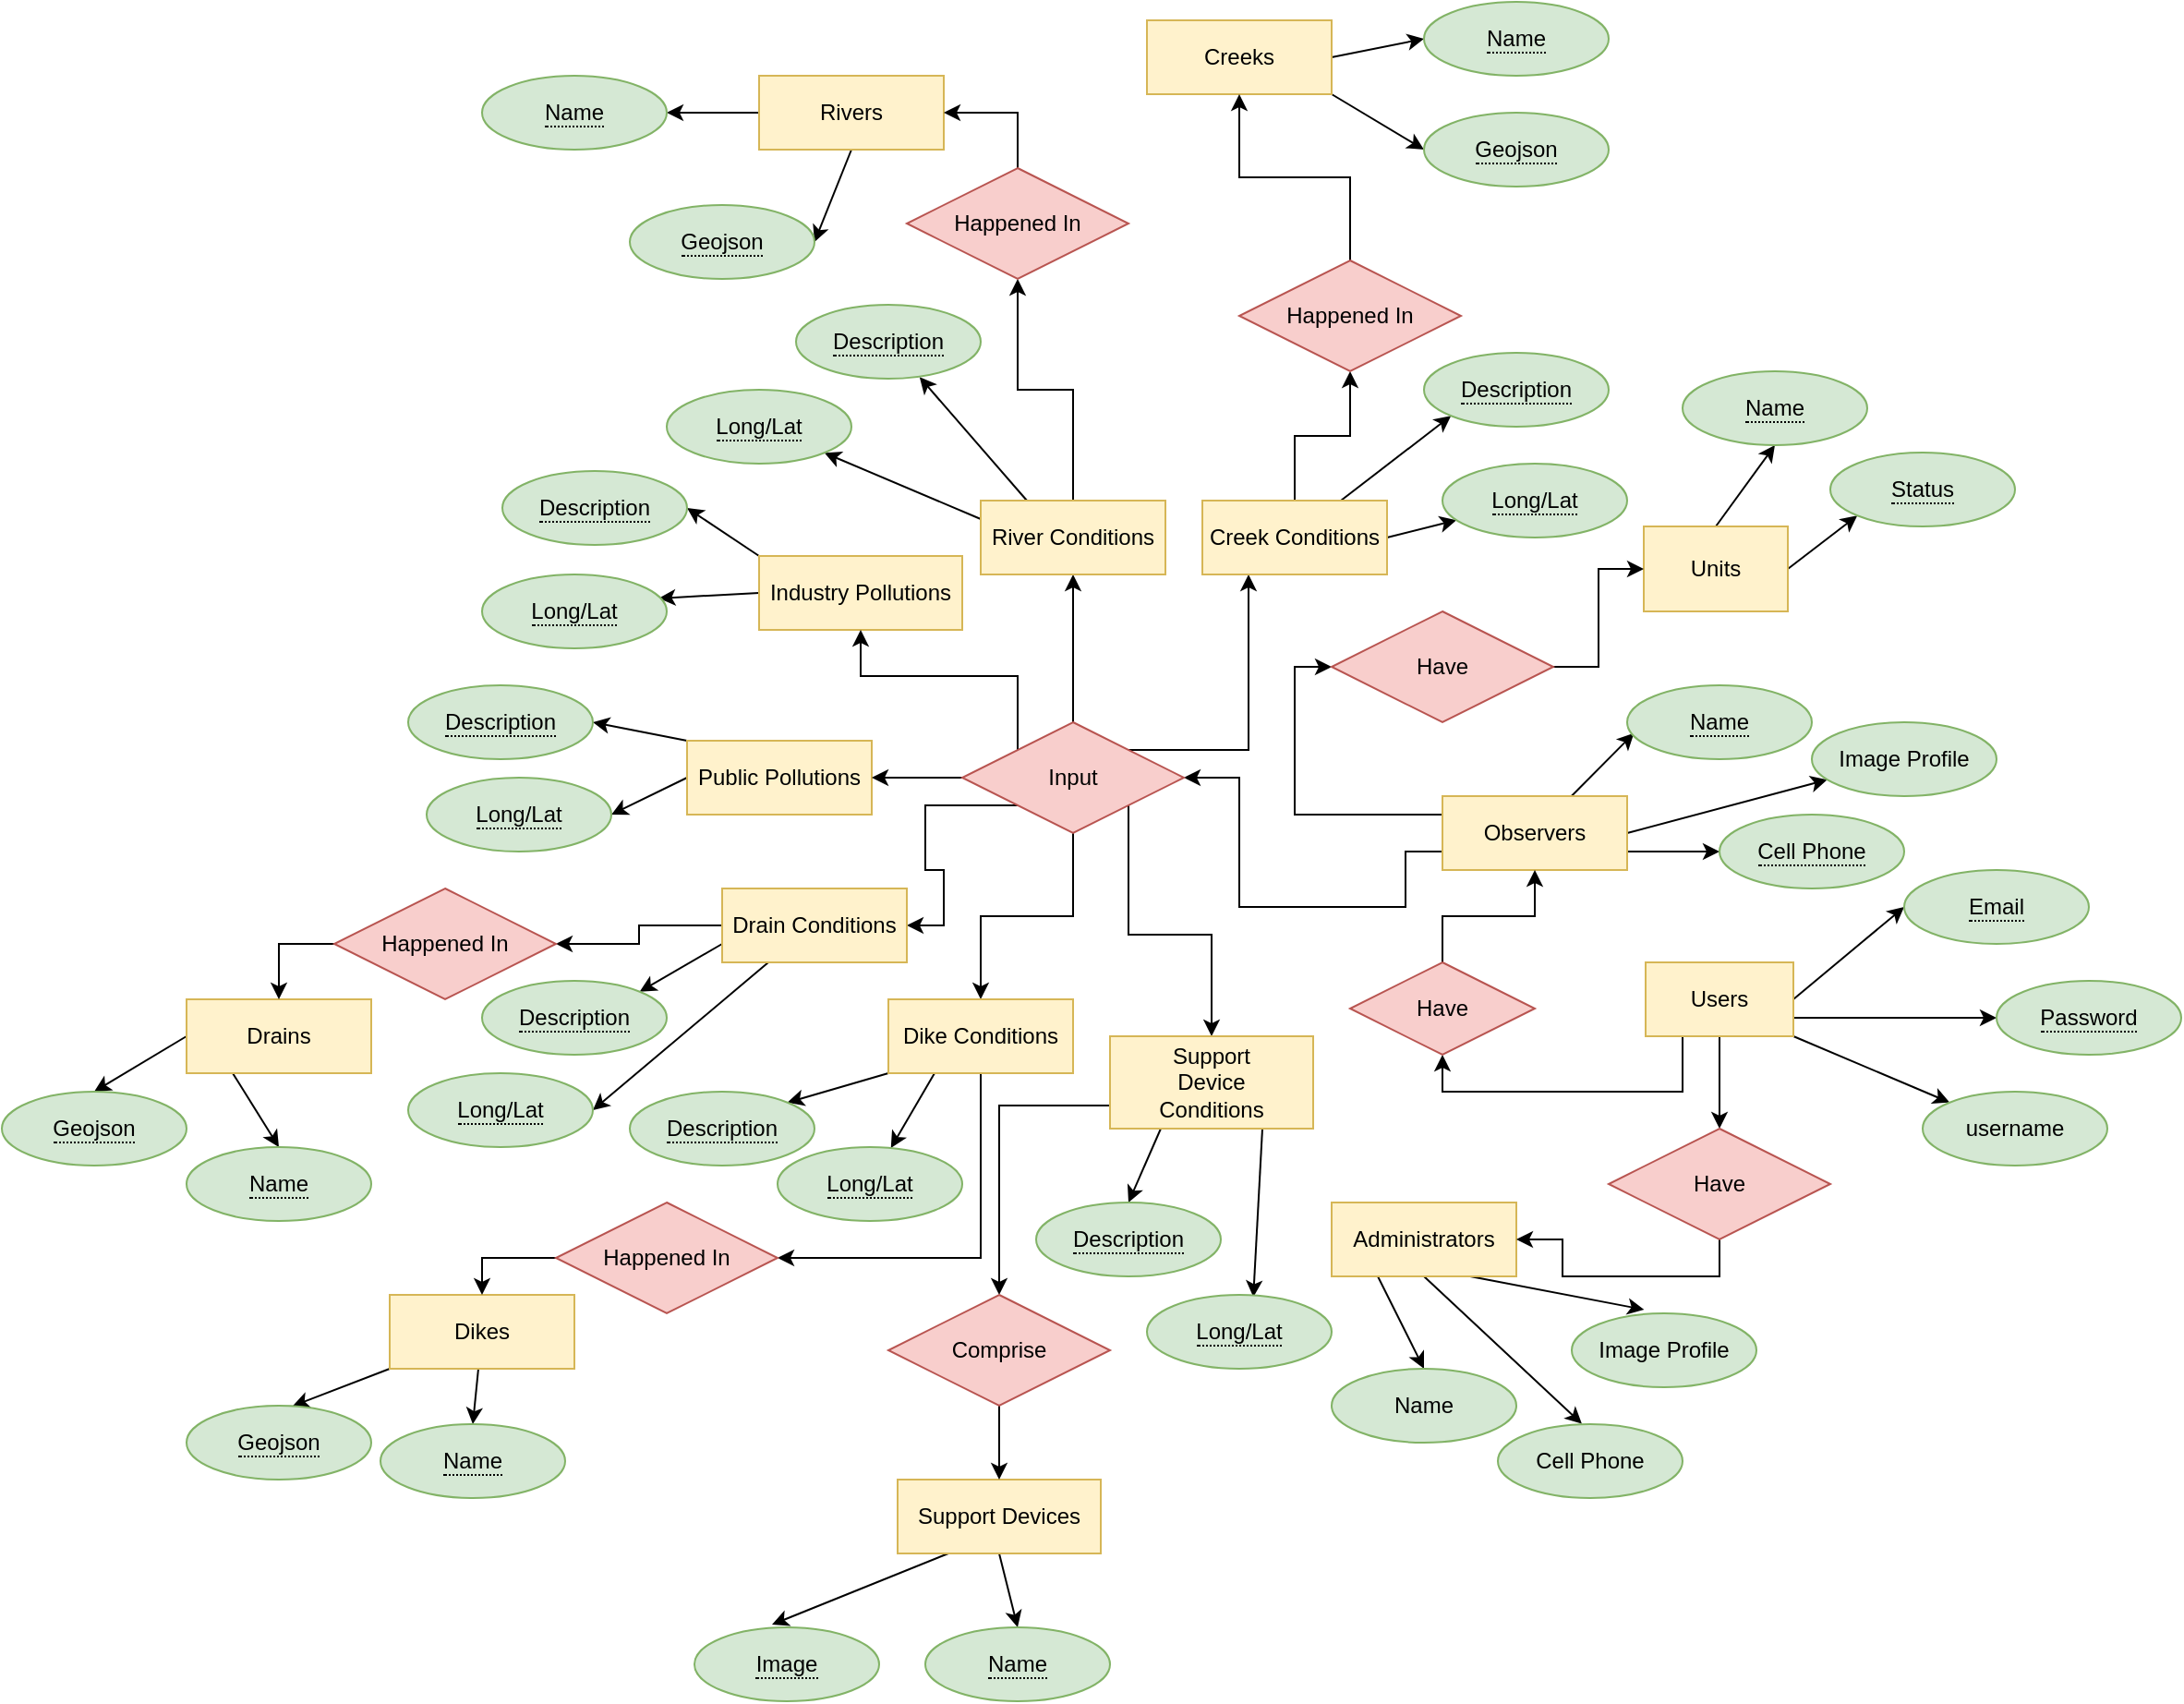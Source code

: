 <mxfile version="16.6.5" type="github">
  <diagram id="R2lEEEUBdFMjLlhIrx00" name="Page-1">
    <mxGraphModel dx="2506" dy="2118" grid="1" gridSize="10" guides="1" tooltips="1" connect="1" arrows="1" fold="1" page="1" pageScale="1" pageWidth="850" pageHeight="1100" math="0" shadow="0" extFonts="Permanent Marker^https://fonts.googleapis.com/css?family=Permanent+Marker">
      <root>
        <mxCell id="0" />
        <mxCell id="1" parent="0" />
        <mxCell id="l1CA4P1b8geDP2vsZstU-13" style="edgeStyle=orthogonalEdgeStyle;rounded=0;orthogonalLoop=1;jettySize=auto;html=1;exitX=0.5;exitY=1;exitDx=0;exitDy=0;entryX=0.5;entryY=0;entryDx=0;entryDy=0;" edge="1" parent="1" source="l1CA4P1b8geDP2vsZstU-1" target="l1CA4P1b8geDP2vsZstU-9">
          <mxGeometry relative="1" as="geometry" />
        </mxCell>
        <mxCell id="l1CA4P1b8geDP2vsZstU-74" style="edgeStyle=none;rounded=0;orthogonalLoop=1;jettySize=auto;html=1;exitX=1;exitY=0.5;exitDx=0;exitDy=0;entryX=0;entryY=0.5;entryDx=0;entryDy=0;" edge="1" parent="1" source="l1CA4P1b8geDP2vsZstU-1" target="l1CA4P1b8geDP2vsZstU-70">
          <mxGeometry relative="1" as="geometry" />
        </mxCell>
        <mxCell id="l1CA4P1b8geDP2vsZstU-75" style="edgeStyle=none;rounded=0;orthogonalLoop=1;jettySize=auto;html=1;exitX=1;exitY=0.75;exitDx=0;exitDy=0;" edge="1" parent="1" source="l1CA4P1b8geDP2vsZstU-1" target="l1CA4P1b8geDP2vsZstU-71">
          <mxGeometry relative="1" as="geometry" />
        </mxCell>
        <mxCell id="l1CA4P1b8geDP2vsZstU-77" style="edgeStyle=none;rounded=0;orthogonalLoop=1;jettySize=auto;html=1;exitX=1;exitY=1;exitDx=0;exitDy=0;entryX=0;entryY=0;entryDx=0;entryDy=0;" edge="1" parent="1" source="l1CA4P1b8geDP2vsZstU-1" target="l1CA4P1b8geDP2vsZstU-76">
          <mxGeometry relative="1" as="geometry" />
        </mxCell>
        <mxCell id="l1CA4P1b8geDP2vsZstU-90" style="edgeStyle=orthogonalEdgeStyle;rounded=0;orthogonalLoop=1;jettySize=auto;html=1;exitX=0.25;exitY=1;exitDx=0;exitDy=0;entryX=0.5;entryY=1;entryDx=0;entryDy=0;" edge="1" parent="1" source="l1CA4P1b8geDP2vsZstU-1" target="l1CA4P1b8geDP2vsZstU-10">
          <mxGeometry relative="1" as="geometry" />
        </mxCell>
        <mxCell id="l1CA4P1b8geDP2vsZstU-1" value="Users" style="whiteSpace=wrap;html=1;align=center;fillColor=#fff2cc;strokeColor=#d6b656;" vertex="1" parent="1">
          <mxGeometry x="210" y="280" width="80" height="40" as="geometry" />
        </mxCell>
        <mxCell id="l1CA4P1b8geDP2vsZstU-82" style="edgeStyle=none;rounded=0;orthogonalLoop=1;jettySize=auto;html=1;exitX=0.25;exitY=1;exitDx=0;exitDy=0;entryX=0.5;entryY=0;entryDx=0;entryDy=0;" edge="1" parent="1" source="l1CA4P1b8geDP2vsZstU-2" target="l1CA4P1b8geDP2vsZstU-79">
          <mxGeometry relative="1" as="geometry" />
        </mxCell>
        <mxCell id="l1CA4P1b8geDP2vsZstU-83" style="edgeStyle=none;rounded=0;orthogonalLoop=1;jettySize=auto;html=1;exitX=0.5;exitY=1;exitDx=0;exitDy=0;entryX=0.455;entryY=-0.004;entryDx=0;entryDy=0;entryPerimeter=0;" edge="1" parent="1" source="l1CA4P1b8geDP2vsZstU-2" target="l1CA4P1b8geDP2vsZstU-80">
          <mxGeometry relative="1" as="geometry" />
        </mxCell>
        <mxCell id="l1CA4P1b8geDP2vsZstU-84" style="edgeStyle=none;rounded=0;orthogonalLoop=1;jettySize=auto;html=1;exitX=0.75;exitY=1;exitDx=0;exitDy=0;entryX=0.392;entryY=-0.05;entryDx=0;entryDy=0;entryPerimeter=0;" edge="1" parent="1" source="l1CA4P1b8geDP2vsZstU-2" target="l1CA4P1b8geDP2vsZstU-81">
          <mxGeometry relative="1" as="geometry" />
        </mxCell>
        <mxCell id="l1CA4P1b8geDP2vsZstU-2" value="Administrators" style="whiteSpace=wrap;html=1;align=center;fillColor=#fff2cc;strokeColor=#d6b656;" vertex="1" parent="1">
          <mxGeometry x="40" y="410" width="100" height="40" as="geometry" />
        </mxCell>
        <mxCell id="l1CA4P1b8geDP2vsZstU-3" style="edgeStyle=orthogonalEdgeStyle;rounded=0;orthogonalLoop=1;jettySize=auto;html=1;exitX=0.5;exitY=1;exitDx=0;exitDy=0;" edge="1" parent="1" source="l1CA4P1b8geDP2vsZstU-1" target="l1CA4P1b8geDP2vsZstU-1">
          <mxGeometry relative="1" as="geometry" />
        </mxCell>
        <mxCell id="l1CA4P1b8geDP2vsZstU-18" style="edgeStyle=orthogonalEdgeStyle;rounded=0;orthogonalLoop=1;jettySize=auto;html=1;entryX=0;entryY=0.5;entryDx=0;entryDy=0;exitX=0;exitY=0.25;exitDx=0;exitDy=0;" edge="1" parent="1" source="l1CA4P1b8geDP2vsZstU-4" target="l1CA4P1b8geDP2vsZstU-16">
          <mxGeometry relative="1" as="geometry">
            <mxPoint x="70" y="210" as="sourcePoint" />
            <Array as="points">
              <mxPoint x="20" y="200" />
              <mxPoint x="20" y="120" />
            </Array>
          </mxGeometry>
        </mxCell>
        <mxCell id="l1CA4P1b8geDP2vsZstU-29" style="edgeStyle=orthogonalEdgeStyle;rounded=0;orthogonalLoop=1;jettySize=auto;html=1;exitX=0;exitY=0.75;exitDx=0;exitDy=0;entryX=1;entryY=0.5;entryDx=0;entryDy=0;" edge="1" parent="1" source="l1CA4P1b8geDP2vsZstU-4" target="l1CA4P1b8geDP2vsZstU-28">
          <mxGeometry relative="1" as="geometry">
            <Array as="points">
              <mxPoint x="80" y="220" />
              <mxPoint x="80" y="250" />
              <mxPoint x="-10" y="250" />
              <mxPoint x="-10" y="180" />
            </Array>
          </mxGeometry>
        </mxCell>
        <mxCell id="l1CA4P1b8geDP2vsZstU-95" style="edgeStyle=none;rounded=0;orthogonalLoop=1;jettySize=auto;html=1;entryX=0.037;entryY=0.648;entryDx=0;entryDy=0;entryPerimeter=0;" edge="1" parent="1" source="l1CA4P1b8geDP2vsZstU-4" target="l1CA4P1b8geDP2vsZstU-92">
          <mxGeometry relative="1" as="geometry" />
        </mxCell>
        <mxCell id="l1CA4P1b8geDP2vsZstU-96" style="edgeStyle=none;rounded=0;orthogonalLoop=1;jettySize=auto;html=1;exitX=1;exitY=0.5;exitDx=0;exitDy=0;" edge="1" parent="1" source="l1CA4P1b8geDP2vsZstU-4" target="l1CA4P1b8geDP2vsZstU-94">
          <mxGeometry relative="1" as="geometry" />
        </mxCell>
        <mxCell id="l1CA4P1b8geDP2vsZstU-97" style="edgeStyle=none;rounded=0;orthogonalLoop=1;jettySize=auto;html=1;exitX=1;exitY=0.75;exitDx=0;exitDy=0;entryX=0;entryY=0.5;entryDx=0;entryDy=0;" edge="1" parent="1" source="l1CA4P1b8geDP2vsZstU-4" target="l1CA4P1b8geDP2vsZstU-93">
          <mxGeometry relative="1" as="geometry" />
        </mxCell>
        <mxCell id="l1CA4P1b8geDP2vsZstU-4" value="Observers" style="whiteSpace=wrap;html=1;align=center;fillColor=#fff2cc;strokeColor=#d6b656;" vertex="1" parent="1">
          <mxGeometry x="100" y="190" width="100" height="40" as="geometry" />
        </mxCell>
        <mxCell id="l1CA4P1b8geDP2vsZstU-101" style="edgeStyle=none;rounded=0;orthogonalLoop=1;jettySize=auto;html=1;exitX=0.5;exitY=0;exitDx=0;exitDy=0;entryX=0.5;entryY=1;entryDx=0;entryDy=0;" edge="1" parent="1" source="l1CA4P1b8geDP2vsZstU-5" target="l1CA4P1b8geDP2vsZstU-98">
          <mxGeometry relative="1" as="geometry" />
        </mxCell>
        <mxCell id="l1CA4P1b8geDP2vsZstU-102" style="edgeStyle=none;rounded=0;orthogonalLoop=1;jettySize=auto;html=1;exitX=1;exitY=0.5;exitDx=0;exitDy=0;entryX=0;entryY=1;entryDx=0;entryDy=0;" edge="1" parent="1" source="l1CA4P1b8geDP2vsZstU-5" target="l1CA4P1b8geDP2vsZstU-99">
          <mxGeometry relative="1" as="geometry" />
        </mxCell>
        <mxCell id="l1CA4P1b8geDP2vsZstU-5" value="Units" style="whiteSpace=wrap;html=1;align=center;fillColor=#fff2cc;strokeColor=#d6b656;" vertex="1" parent="1">
          <mxGeometry x="209" y="44" width="78" height="46" as="geometry" />
        </mxCell>
        <mxCell id="l1CA4P1b8geDP2vsZstU-147" style="edgeStyle=none;rounded=0;orthogonalLoop=1;jettySize=auto;html=1;exitX=0;exitY=0.5;exitDx=0;exitDy=0;entryX=1;entryY=0.5;entryDx=0;entryDy=0;" edge="1" parent="1" source="l1CA4P1b8geDP2vsZstU-6" target="l1CA4P1b8geDP2vsZstU-144">
          <mxGeometry relative="1" as="geometry" />
        </mxCell>
        <mxCell id="l1CA4P1b8geDP2vsZstU-148" style="edgeStyle=none;rounded=0;orthogonalLoop=1;jettySize=auto;html=1;exitX=0.5;exitY=1;exitDx=0;exitDy=0;entryX=1;entryY=0.5;entryDx=0;entryDy=0;" edge="1" parent="1" source="l1CA4P1b8geDP2vsZstU-6" target="l1CA4P1b8geDP2vsZstU-146">
          <mxGeometry relative="1" as="geometry" />
        </mxCell>
        <mxCell id="l1CA4P1b8geDP2vsZstU-6" value="Rivers" style="whiteSpace=wrap;html=1;align=center;fillColor=#fff2cc;strokeColor=#d6b656;" vertex="1" parent="1">
          <mxGeometry x="-270" y="-200" width="100" height="40" as="geometry" />
        </mxCell>
        <mxCell id="l1CA4P1b8geDP2vsZstU-151" style="edgeStyle=none;rounded=0;orthogonalLoop=1;jettySize=auto;html=1;exitX=1;exitY=0.5;exitDx=0;exitDy=0;entryX=0;entryY=0.5;entryDx=0;entryDy=0;" edge="1" parent="1" source="l1CA4P1b8geDP2vsZstU-7" target="l1CA4P1b8geDP2vsZstU-149">
          <mxGeometry relative="1" as="geometry" />
        </mxCell>
        <mxCell id="l1CA4P1b8geDP2vsZstU-152" style="edgeStyle=none;rounded=0;orthogonalLoop=1;jettySize=auto;html=1;exitX=1;exitY=1;exitDx=0;exitDy=0;entryX=0;entryY=0.5;entryDx=0;entryDy=0;" edge="1" parent="1" source="l1CA4P1b8geDP2vsZstU-7" target="l1CA4P1b8geDP2vsZstU-150">
          <mxGeometry relative="1" as="geometry" />
        </mxCell>
        <mxCell id="l1CA4P1b8geDP2vsZstU-7" value="Creeks" style="whiteSpace=wrap;html=1;align=center;fillColor=#fff2cc;strokeColor=#d6b656;" vertex="1" parent="1">
          <mxGeometry x="-60" y="-230" width="100" height="40" as="geometry" />
        </mxCell>
        <mxCell id="l1CA4P1b8geDP2vsZstU-138" style="edgeStyle=none;rounded=0;orthogonalLoop=1;jettySize=auto;html=1;exitX=0.25;exitY=1;exitDx=0;exitDy=0;entryX=0.5;entryY=0;entryDx=0;entryDy=0;" edge="1" parent="1" source="l1CA4P1b8geDP2vsZstU-8" target="l1CA4P1b8geDP2vsZstU-137">
          <mxGeometry relative="1" as="geometry" />
        </mxCell>
        <mxCell id="l1CA4P1b8geDP2vsZstU-139" style="edgeStyle=none;rounded=0;orthogonalLoop=1;jettySize=auto;html=1;exitX=0;exitY=0.5;exitDx=0;exitDy=0;entryX=0.5;entryY=0;entryDx=0;entryDy=0;" edge="1" parent="1" source="l1CA4P1b8geDP2vsZstU-8" target="l1CA4P1b8geDP2vsZstU-136">
          <mxGeometry relative="1" as="geometry" />
        </mxCell>
        <mxCell id="l1CA4P1b8geDP2vsZstU-8" value="Drains" style="whiteSpace=wrap;html=1;align=center;fillColor=#fff2cc;strokeColor=#d6b656;" vertex="1" parent="1">
          <mxGeometry x="-580" y="300" width="100" height="40" as="geometry" />
        </mxCell>
        <mxCell id="l1CA4P1b8geDP2vsZstU-15" style="edgeStyle=orthogonalEdgeStyle;rounded=0;orthogonalLoop=1;jettySize=auto;html=1;exitX=0.5;exitY=1;exitDx=0;exitDy=0;entryX=1;entryY=0.5;entryDx=0;entryDy=0;" edge="1" parent="1" source="l1CA4P1b8geDP2vsZstU-9" target="l1CA4P1b8geDP2vsZstU-2">
          <mxGeometry relative="1" as="geometry" />
        </mxCell>
        <mxCell id="l1CA4P1b8geDP2vsZstU-9" value="Have" style="shape=rhombus;perimeter=rhombusPerimeter;whiteSpace=wrap;html=1;align=center;fillColor=#f8cecc;strokeColor=#b85450;" vertex="1" parent="1">
          <mxGeometry x="190" y="370" width="120" height="60" as="geometry" />
        </mxCell>
        <mxCell id="l1CA4P1b8geDP2vsZstU-91" style="edgeStyle=orthogonalEdgeStyle;rounded=0;orthogonalLoop=1;jettySize=auto;html=1;exitX=0.5;exitY=0;exitDx=0;exitDy=0;entryX=0.5;entryY=1;entryDx=0;entryDy=0;" edge="1" parent="1" source="l1CA4P1b8geDP2vsZstU-10" target="l1CA4P1b8geDP2vsZstU-4">
          <mxGeometry relative="1" as="geometry" />
        </mxCell>
        <mxCell id="l1CA4P1b8geDP2vsZstU-10" value="Have" style="shape=rhombus;perimeter=rhombusPerimeter;whiteSpace=wrap;html=1;align=center;fillColor=#f8cecc;strokeColor=#b85450;" vertex="1" parent="1">
          <mxGeometry x="50" y="280" width="100" height="50" as="geometry" />
        </mxCell>
        <mxCell id="l1CA4P1b8geDP2vsZstU-21" style="edgeStyle=orthogonalEdgeStyle;rounded=0;orthogonalLoop=1;jettySize=auto;html=1;exitX=1;exitY=0.5;exitDx=0;exitDy=0;entryX=0;entryY=0.5;entryDx=0;entryDy=0;" edge="1" parent="1" source="l1CA4P1b8geDP2vsZstU-16" target="l1CA4P1b8geDP2vsZstU-5">
          <mxGeometry relative="1" as="geometry" />
        </mxCell>
        <mxCell id="l1CA4P1b8geDP2vsZstU-16" value="Have" style="shape=rhombus;perimeter=rhombusPerimeter;whiteSpace=wrap;html=1;align=center;fillColor=#f8cecc;strokeColor=#b85450;" vertex="1" parent="1">
          <mxGeometry x="40" y="90" width="120" height="60" as="geometry" />
        </mxCell>
        <mxCell id="l1CA4P1b8geDP2vsZstU-134" style="edgeStyle=none;rounded=0;orthogonalLoop=1;jettySize=auto;html=1;entryX=0.5;entryY=0;entryDx=0;entryDy=0;" edge="1" parent="1" source="l1CA4P1b8geDP2vsZstU-22" target="l1CA4P1b8geDP2vsZstU-132">
          <mxGeometry relative="1" as="geometry" />
        </mxCell>
        <mxCell id="l1CA4P1b8geDP2vsZstU-135" style="edgeStyle=none;rounded=0;orthogonalLoop=1;jettySize=auto;html=1;exitX=0;exitY=1;exitDx=0;exitDy=0;entryX=0.574;entryY=0.005;entryDx=0;entryDy=0;entryPerimeter=0;" edge="1" parent="1" source="l1CA4P1b8geDP2vsZstU-22" target="l1CA4P1b8geDP2vsZstU-133">
          <mxGeometry relative="1" as="geometry" />
        </mxCell>
        <mxCell id="l1CA4P1b8geDP2vsZstU-22" value="Dikes" style="whiteSpace=wrap;html=1;align=center;fillColor=#fff2cc;strokeColor=#d6b656;" vertex="1" parent="1">
          <mxGeometry x="-470" y="460" width="100" height="40" as="geometry" />
        </mxCell>
        <mxCell id="l1CA4P1b8geDP2vsZstU-117" style="edgeStyle=none;rounded=0;orthogonalLoop=1;jettySize=auto;html=1;exitX=0;exitY=0;exitDx=0;exitDy=0;entryX=1;entryY=0.5;entryDx=0;entryDy=0;" edge="1" parent="1" source="l1CA4P1b8geDP2vsZstU-23" target="l1CA4P1b8geDP2vsZstU-115">
          <mxGeometry relative="1" as="geometry" />
        </mxCell>
        <mxCell id="l1CA4P1b8geDP2vsZstU-118" style="edgeStyle=none;rounded=0;orthogonalLoop=1;jettySize=auto;html=1;exitX=0;exitY=0.5;exitDx=0;exitDy=0;entryX=1;entryY=0.5;entryDx=0;entryDy=0;" edge="1" parent="1" source="l1CA4P1b8geDP2vsZstU-23" target="l1CA4P1b8geDP2vsZstU-116">
          <mxGeometry relative="1" as="geometry" />
        </mxCell>
        <mxCell id="l1CA4P1b8geDP2vsZstU-23" value="Public Pollutions" style="whiteSpace=wrap;html=1;align=center;fillColor=#fff2cc;strokeColor=#d6b656;" vertex="1" parent="1">
          <mxGeometry x="-309" y="160" width="100" height="40" as="geometry" />
        </mxCell>
        <mxCell id="l1CA4P1b8geDP2vsZstU-113" style="edgeStyle=none;rounded=0;orthogonalLoop=1;jettySize=auto;html=1;exitX=0;exitY=0;exitDx=0;exitDy=0;entryX=1;entryY=0.5;entryDx=0;entryDy=0;" edge="1" parent="1" source="l1CA4P1b8geDP2vsZstU-24" target="l1CA4P1b8geDP2vsZstU-111">
          <mxGeometry relative="1" as="geometry" />
        </mxCell>
        <mxCell id="l1CA4P1b8geDP2vsZstU-114" style="edgeStyle=none;rounded=0;orthogonalLoop=1;jettySize=auto;html=1;exitX=0;exitY=0.5;exitDx=0;exitDy=0;entryX=0.957;entryY=0.323;entryDx=0;entryDy=0;entryPerimeter=0;" edge="1" parent="1" source="l1CA4P1b8geDP2vsZstU-24" target="l1CA4P1b8geDP2vsZstU-112">
          <mxGeometry relative="1" as="geometry" />
        </mxCell>
        <mxCell id="l1CA4P1b8geDP2vsZstU-24" value="Industry Pollutions" style="whiteSpace=wrap;html=1;align=center;fillColor=#fff2cc;strokeColor=#d6b656;" vertex="1" parent="1">
          <mxGeometry x="-270" y="60" width="110" height="40" as="geometry" />
        </mxCell>
        <mxCell id="l1CA4P1b8geDP2vsZstU-142" style="edgeStyle=none;rounded=0;orthogonalLoop=1;jettySize=auto;html=1;exitX=0.5;exitY=1;exitDx=0;exitDy=0;entryX=0.5;entryY=0;entryDx=0;entryDy=0;" edge="1" parent="1" source="l1CA4P1b8geDP2vsZstU-25" target="l1CA4P1b8geDP2vsZstU-140">
          <mxGeometry relative="1" as="geometry" />
        </mxCell>
        <mxCell id="l1CA4P1b8geDP2vsZstU-143" style="edgeStyle=none;rounded=0;orthogonalLoop=1;jettySize=auto;html=1;exitX=0.25;exitY=1;exitDx=0;exitDy=0;entryX=0.42;entryY=-0.038;entryDx=0;entryDy=0;entryPerimeter=0;" edge="1" parent="1" source="l1CA4P1b8geDP2vsZstU-25" target="l1CA4P1b8geDP2vsZstU-141">
          <mxGeometry relative="1" as="geometry" />
        </mxCell>
        <mxCell id="l1CA4P1b8geDP2vsZstU-25" value="Support Devices" style="whiteSpace=wrap;html=1;align=center;fillColor=#fff2cc;strokeColor=#d6b656;" vertex="1" parent="1">
          <mxGeometry x="-195" y="560" width="110" height="40" as="geometry" />
        </mxCell>
        <mxCell id="l1CA4P1b8geDP2vsZstU-30" style="edgeStyle=orthogonalEdgeStyle;rounded=0;orthogonalLoop=1;jettySize=auto;html=1;entryX=0.5;entryY=1;entryDx=0;entryDy=0;exitX=0;exitY=0;exitDx=0;exitDy=0;" edge="1" parent="1" source="l1CA4P1b8geDP2vsZstU-28" target="l1CA4P1b8geDP2vsZstU-24">
          <mxGeometry relative="1" as="geometry">
            <mxPoint x="-100" y="150" as="sourcePoint" />
          </mxGeometry>
        </mxCell>
        <mxCell id="l1CA4P1b8geDP2vsZstU-35" style="edgeStyle=orthogonalEdgeStyle;rounded=0;orthogonalLoop=1;jettySize=auto;html=1;exitX=0;exitY=0.5;exitDx=0;exitDy=0;" edge="1" parent="1" source="l1CA4P1b8geDP2vsZstU-28" target="l1CA4P1b8geDP2vsZstU-23">
          <mxGeometry relative="1" as="geometry" />
        </mxCell>
        <mxCell id="l1CA4P1b8geDP2vsZstU-40" style="edgeStyle=orthogonalEdgeStyle;rounded=0;orthogonalLoop=1;jettySize=auto;html=1;exitX=0.5;exitY=0;exitDx=0;exitDy=0;" edge="1" parent="1" source="l1CA4P1b8geDP2vsZstU-28" target="l1CA4P1b8geDP2vsZstU-36">
          <mxGeometry relative="1" as="geometry" />
        </mxCell>
        <mxCell id="l1CA4P1b8geDP2vsZstU-43" style="edgeStyle=orthogonalEdgeStyle;rounded=0;orthogonalLoop=1;jettySize=auto;html=1;exitX=0.5;exitY=1;exitDx=0;exitDy=0;" edge="1" parent="1" source="l1CA4P1b8geDP2vsZstU-28" target="l1CA4P1b8geDP2vsZstU-41">
          <mxGeometry relative="1" as="geometry" />
        </mxCell>
        <mxCell id="l1CA4P1b8geDP2vsZstU-45" style="edgeStyle=orthogonalEdgeStyle;rounded=0;orthogonalLoop=1;jettySize=auto;html=1;exitX=0;exitY=1;exitDx=0;exitDy=0;entryX=1;entryY=0.5;entryDx=0;entryDy=0;" edge="1" parent="1" source="l1CA4P1b8geDP2vsZstU-28" target="l1CA4P1b8geDP2vsZstU-44">
          <mxGeometry relative="1" as="geometry" />
        </mxCell>
        <mxCell id="l1CA4P1b8geDP2vsZstU-47" style="edgeStyle=orthogonalEdgeStyle;rounded=0;orthogonalLoop=1;jettySize=auto;html=1;exitX=1;exitY=0;exitDx=0;exitDy=0;entryX=0.25;entryY=1;entryDx=0;entryDy=0;" edge="1" parent="1" source="l1CA4P1b8geDP2vsZstU-28" target="l1CA4P1b8geDP2vsZstU-46">
          <mxGeometry relative="1" as="geometry" />
        </mxCell>
        <mxCell id="l1CA4P1b8geDP2vsZstU-64" style="edgeStyle=orthogonalEdgeStyle;rounded=0;orthogonalLoop=1;jettySize=auto;html=1;exitX=1;exitY=1;exitDx=0;exitDy=0;entryX=0.5;entryY=0;entryDx=0;entryDy=0;" edge="1" parent="1" source="l1CA4P1b8geDP2vsZstU-28" target="l1CA4P1b8geDP2vsZstU-63">
          <mxGeometry relative="1" as="geometry" />
        </mxCell>
        <mxCell id="l1CA4P1b8geDP2vsZstU-28" value="Input" style="shape=rhombus;perimeter=rhombusPerimeter;whiteSpace=wrap;html=1;align=center;fillColor=#f8cecc;strokeColor=#b85450;" vertex="1" parent="1">
          <mxGeometry x="-160" y="150" width="120" height="60" as="geometry" />
        </mxCell>
        <mxCell id="l1CA4P1b8geDP2vsZstU-57" style="edgeStyle=orthogonalEdgeStyle;rounded=0;orthogonalLoop=1;jettySize=auto;html=1;exitX=0.5;exitY=0;exitDx=0;exitDy=0;entryX=0.5;entryY=1;entryDx=0;entryDy=0;" edge="1" parent="1" source="l1CA4P1b8geDP2vsZstU-36" target="l1CA4P1b8geDP2vsZstU-56">
          <mxGeometry relative="1" as="geometry" />
        </mxCell>
        <mxCell id="l1CA4P1b8geDP2vsZstU-109" style="edgeStyle=none;rounded=0;orthogonalLoop=1;jettySize=auto;html=1;exitX=0.25;exitY=0;exitDx=0;exitDy=0;entryX=0.669;entryY=0.979;entryDx=0;entryDy=0;entryPerimeter=0;" edge="1" parent="1" source="l1CA4P1b8geDP2vsZstU-36" target="l1CA4P1b8geDP2vsZstU-107">
          <mxGeometry relative="1" as="geometry" />
        </mxCell>
        <mxCell id="l1CA4P1b8geDP2vsZstU-110" style="edgeStyle=none;rounded=0;orthogonalLoop=1;jettySize=auto;html=1;exitX=0;exitY=0.25;exitDx=0;exitDy=0;entryX=1;entryY=1;entryDx=0;entryDy=0;" edge="1" parent="1" source="l1CA4P1b8geDP2vsZstU-36" target="l1CA4P1b8geDP2vsZstU-108">
          <mxGeometry relative="1" as="geometry" />
        </mxCell>
        <mxCell id="l1CA4P1b8geDP2vsZstU-36" value="River Conditions" style="whiteSpace=wrap;html=1;align=center;fillColor=#fff2cc;strokeColor=#d6b656;" vertex="1" parent="1">
          <mxGeometry x="-150" y="30" width="100" height="40" as="geometry" />
        </mxCell>
        <mxCell id="l1CA4P1b8geDP2vsZstU-53" style="edgeStyle=orthogonalEdgeStyle;rounded=0;orthogonalLoop=1;jettySize=auto;html=1;exitX=0.5;exitY=1;exitDx=0;exitDy=0;entryX=1;entryY=0.5;entryDx=0;entryDy=0;" edge="1" parent="1" source="l1CA4P1b8geDP2vsZstU-41" target="l1CA4P1b8geDP2vsZstU-52">
          <mxGeometry relative="1" as="geometry" />
        </mxCell>
        <mxCell id="l1CA4P1b8geDP2vsZstU-121" style="edgeStyle=none;rounded=0;orthogonalLoop=1;jettySize=auto;html=1;exitX=0;exitY=1;exitDx=0;exitDy=0;entryX=1;entryY=0;entryDx=0;entryDy=0;" edge="1" parent="1" source="l1CA4P1b8geDP2vsZstU-41" target="l1CA4P1b8geDP2vsZstU-119">
          <mxGeometry relative="1" as="geometry" />
        </mxCell>
        <mxCell id="l1CA4P1b8geDP2vsZstU-122" style="edgeStyle=none;rounded=0;orthogonalLoop=1;jettySize=auto;html=1;exitX=0.25;exitY=1;exitDx=0;exitDy=0;" edge="1" parent="1" source="l1CA4P1b8geDP2vsZstU-41" target="l1CA4P1b8geDP2vsZstU-120">
          <mxGeometry relative="1" as="geometry" />
        </mxCell>
        <mxCell id="l1CA4P1b8geDP2vsZstU-41" value="Dike Conditions" style="whiteSpace=wrap;html=1;align=center;fillColor=#fff2cc;strokeColor=#d6b656;" vertex="1" parent="1">
          <mxGeometry x="-200" y="300" width="100" height="40" as="geometry" />
        </mxCell>
        <mxCell id="l1CA4P1b8geDP2vsZstU-50" style="edgeStyle=orthogonalEdgeStyle;rounded=0;orthogonalLoop=1;jettySize=auto;html=1;exitX=0;exitY=0.5;exitDx=0;exitDy=0;entryX=1;entryY=0.5;entryDx=0;entryDy=0;" edge="1" parent="1" source="l1CA4P1b8geDP2vsZstU-44" target="l1CA4P1b8geDP2vsZstU-49">
          <mxGeometry relative="1" as="geometry" />
        </mxCell>
        <mxCell id="l1CA4P1b8geDP2vsZstU-130" style="edgeStyle=none;rounded=0;orthogonalLoop=1;jettySize=auto;html=1;exitX=0.25;exitY=1;exitDx=0;exitDy=0;entryX=1;entryY=0.5;entryDx=0;entryDy=0;" edge="1" parent="1" source="l1CA4P1b8geDP2vsZstU-44" target="l1CA4P1b8geDP2vsZstU-129">
          <mxGeometry relative="1" as="geometry" />
        </mxCell>
        <mxCell id="l1CA4P1b8geDP2vsZstU-131" style="edgeStyle=none;rounded=0;orthogonalLoop=1;jettySize=auto;html=1;exitX=0;exitY=0.75;exitDx=0;exitDy=0;entryX=1;entryY=0;entryDx=0;entryDy=0;" edge="1" parent="1" source="l1CA4P1b8geDP2vsZstU-44" target="l1CA4P1b8geDP2vsZstU-128">
          <mxGeometry relative="1" as="geometry" />
        </mxCell>
        <mxCell id="l1CA4P1b8geDP2vsZstU-44" value="Drain Conditions" style="whiteSpace=wrap;html=1;align=center;fillColor=#fff2cc;strokeColor=#d6b656;" vertex="1" parent="1">
          <mxGeometry x="-290" y="240" width="100" height="40" as="geometry" />
        </mxCell>
        <mxCell id="l1CA4P1b8geDP2vsZstU-60" style="edgeStyle=orthogonalEdgeStyle;rounded=0;orthogonalLoop=1;jettySize=auto;html=1;exitX=0.5;exitY=0;exitDx=0;exitDy=0;entryX=0.5;entryY=1;entryDx=0;entryDy=0;" edge="1" parent="1" source="l1CA4P1b8geDP2vsZstU-46" target="l1CA4P1b8geDP2vsZstU-59">
          <mxGeometry relative="1" as="geometry" />
        </mxCell>
        <mxCell id="l1CA4P1b8geDP2vsZstU-105" style="edgeStyle=none;rounded=0;orthogonalLoop=1;jettySize=auto;html=1;exitX=0.75;exitY=0;exitDx=0;exitDy=0;entryX=0;entryY=1;entryDx=0;entryDy=0;" edge="1" parent="1" source="l1CA4P1b8geDP2vsZstU-46" target="l1CA4P1b8geDP2vsZstU-103">
          <mxGeometry relative="1" as="geometry" />
        </mxCell>
        <mxCell id="l1CA4P1b8geDP2vsZstU-106" style="edgeStyle=none;rounded=0;orthogonalLoop=1;jettySize=auto;html=1;exitX=1;exitY=0.5;exitDx=0;exitDy=0;" edge="1" parent="1" source="l1CA4P1b8geDP2vsZstU-46" target="l1CA4P1b8geDP2vsZstU-104">
          <mxGeometry relative="1" as="geometry" />
        </mxCell>
        <mxCell id="l1CA4P1b8geDP2vsZstU-46" value="Creek Conditions" style="whiteSpace=wrap;html=1;align=center;fillColor=#fff2cc;strokeColor=#d6b656;" vertex="1" parent="1">
          <mxGeometry x="-30" y="30" width="100" height="40" as="geometry" />
        </mxCell>
        <mxCell id="l1CA4P1b8geDP2vsZstU-51" style="edgeStyle=orthogonalEdgeStyle;rounded=0;orthogonalLoop=1;jettySize=auto;html=1;exitX=0;exitY=0.5;exitDx=0;exitDy=0;entryX=0.5;entryY=0;entryDx=0;entryDy=0;" edge="1" parent="1" source="l1CA4P1b8geDP2vsZstU-49" target="l1CA4P1b8geDP2vsZstU-8">
          <mxGeometry relative="1" as="geometry" />
        </mxCell>
        <mxCell id="l1CA4P1b8geDP2vsZstU-49" value="Happened In" style="shape=rhombus;perimeter=rhombusPerimeter;whiteSpace=wrap;html=1;align=center;fillColor=#f8cecc;strokeColor=#b85450;" vertex="1" parent="1">
          <mxGeometry x="-500" y="240" width="120" height="60" as="geometry" />
        </mxCell>
        <mxCell id="l1CA4P1b8geDP2vsZstU-54" style="edgeStyle=orthogonalEdgeStyle;rounded=0;orthogonalLoop=1;jettySize=auto;html=1;exitX=0;exitY=0.5;exitDx=0;exitDy=0;entryX=0.5;entryY=0;entryDx=0;entryDy=0;" edge="1" parent="1" source="l1CA4P1b8geDP2vsZstU-52" target="l1CA4P1b8geDP2vsZstU-22">
          <mxGeometry relative="1" as="geometry" />
        </mxCell>
        <mxCell id="l1CA4P1b8geDP2vsZstU-52" value="Happened In" style="shape=rhombus;perimeter=rhombusPerimeter;whiteSpace=wrap;html=1;align=center;fillColor=#f8cecc;strokeColor=#b85450;" vertex="1" parent="1">
          <mxGeometry x="-380" y="410" width="120" height="60" as="geometry" />
        </mxCell>
        <mxCell id="l1CA4P1b8geDP2vsZstU-58" style="edgeStyle=orthogonalEdgeStyle;rounded=0;orthogonalLoop=1;jettySize=auto;html=1;exitX=0.5;exitY=0;exitDx=0;exitDy=0;entryX=1;entryY=0.5;entryDx=0;entryDy=0;" edge="1" parent="1" source="l1CA4P1b8geDP2vsZstU-56" target="l1CA4P1b8geDP2vsZstU-6">
          <mxGeometry relative="1" as="geometry" />
        </mxCell>
        <mxCell id="l1CA4P1b8geDP2vsZstU-56" value="Happened In" style="shape=rhombus;perimeter=rhombusPerimeter;whiteSpace=wrap;html=1;align=center;fillColor=#f8cecc;strokeColor=#b85450;" vertex="1" parent="1">
          <mxGeometry x="-190" y="-150" width="120" height="60" as="geometry" />
        </mxCell>
        <mxCell id="l1CA4P1b8geDP2vsZstU-61" style="edgeStyle=orthogonalEdgeStyle;rounded=0;orthogonalLoop=1;jettySize=auto;html=1;exitX=0.5;exitY=0;exitDx=0;exitDy=0;entryX=0.5;entryY=1;entryDx=0;entryDy=0;" edge="1" parent="1" source="l1CA4P1b8geDP2vsZstU-59" target="l1CA4P1b8geDP2vsZstU-7">
          <mxGeometry relative="1" as="geometry" />
        </mxCell>
        <mxCell id="l1CA4P1b8geDP2vsZstU-59" value="Happened In" style="shape=rhombus;perimeter=rhombusPerimeter;whiteSpace=wrap;html=1;align=center;fillColor=#f8cecc;strokeColor=#b85450;" vertex="1" parent="1">
          <mxGeometry x="-10" y="-100" width="120" height="60" as="geometry" />
        </mxCell>
        <mxCell id="l1CA4P1b8geDP2vsZstU-68" style="edgeStyle=orthogonalEdgeStyle;rounded=0;orthogonalLoop=1;jettySize=auto;html=1;exitX=0;exitY=0.75;exitDx=0;exitDy=0;entryX=0.5;entryY=0;entryDx=0;entryDy=0;" edge="1" parent="1" source="l1CA4P1b8geDP2vsZstU-63" target="l1CA4P1b8geDP2vsZstU-65">
          <mxGeometry relative="1" as="geometry" />
        </mxCell>
        <mxCell id="l1CA4P1b8geDP2vsZstU-125" style="edgeStyle=none;rounded=0;orthogonalLoop=1;jettySize=auto;html=1;exitX=0.25;exitY=1;exitDx=0;exitDy=0;entryX=0.5;entryY=0;entryDx=0;entryDy=0;" edge="1" parent="1" source="l1CA4P1b8geDP2vsZstU-63" target="l1CA4P1b8geDP2vsZstU-123">
          <mxGeometry relative="1" as="geometry" />
        </mxCell>
        <mxCell id="l1CA4P1b8geDP2vsZstU-126" style="edgeStyle=none;rounded=0;orthogonalLoop=1;jettySize=auto;html=1;exitX=0.75;exitY=1;exitDx=0;exitDy=0;entryX=0.576;entryY=0.03;entryDx=0;entryDy=0;entryPerimeter=0;" edge="1" parent="1" source="l1CA4P1b8geDP2vsZstU-63" target="l1CA4P1b8geDP2vsZstU-124">
          <mxGeometry relative="1" as="geometry" />
        </mxCell>
        <mxCell id="l1CA4P1b8geDP2vsZstU-63" value="Support&lt;br&gt;Device&lt;br&gt;Conditions" style="whiteSpace=wrap;html=1;align=center;fillColor=#fff2cc;strokeColor=#d6b656;" vertex="1" parent="1">
          <mxGeometry x="-80" y="320" width="110" height="50" as="geometry" />
        </mxCell>
        <mxCell id="l1CA4P1b8geDP2vsZstU-69" style="edgeStyle=orthogonalEdgeStyle;rounded=0;orthogonalLoop=1;jettySize=auto;html=1;exitX=0.5;exitY=1;exitDx=0;exitDy=0;entryX=0.5;entryY=0;entryDx=0;entryDy=0;" edge="1" parent="1" source="l1CA4P1b8geDP2vsZstU-65" target="l1CA4P1b8geDP2vsZstU-25">
          <mxGeometry relative="1" as="geometry" />
        </mxCell>
        <mxCell id="l1CA4P1b8geDP2vsZstU-65" value="Comprise" style="shape=rhombus;perimeter=rhombusPerimeter;whiteSpace=wrap;html=1;align=center;fillColor=#f8cecc;strokeColor=#b85450;" vertex="1" parent="1">
          <mxGeometry x="-200" y="460" width="120" height="60" as="geometry" />
        </mxCell>
        <mxCell id="l1CA4P1b8geDP2vsZstU-70" value="&lt;span style=&quot;border-bottom: 1px dotted&quot;&gt;Email&lt;/span&gt;" style="ellipse;whiteSpace=wrap;html=1;align=center;fillColor=#d5e8d4;strokeColor=#82b366;" vertex="1" parent="1">
          <mxGeometry x="350" y="230" width="100" height="40" as="geometry" />
        </mxCell>
        <mxCell id="l1CA4P1b8geDP2vsZstU-71" value="&lt;span style=&quot;border-bottom: 1px dotted&quot;&gt;Password&lt;/span&gt;" style="ellipse;whiteSpace=wrap;html=1;align=center;fillColor=#d5e8d4;strokeColor=#82b366;" vertex="1" parent="1">
          <mxGeometry x="400" y="290" width="100" height="40" as="geometry" />
        </mxCell>
        <mxCell id="l1CA4P1b8geDP2vsZstU-76" value="username" style="ellipse;whiteSpace=wrap;html=1;align=center;fillColor=#d5e8d4;strokeColor=#82b366;" vertex="1" parent="1">
          <mxGeometry x="360" y="350" width="100" height="40" as="geometry" />
        </mxCell>
        <mxCell id="l1CA4P1b8geDP2vsZstU-79" value="Name" style="ellipse;whiteSpace=wrap;html=1;align=center;fillColor=#d5e8d4;strokeColor=#82b366;" vertex="1" parent="1">
          <mxGeometry x="40" y="500" width="100" height="40" as="geometry" />
        </mxCell>
        <mxCell id="l1CA4P1b8geDP2vsZstU-80" value="Cell Phone" style="ellipse;whiteSpace=wrap;html=1;align=center;fillColor=#d5e8d4;strokeColor=#82b366;" vertex="1" parent="1">
          <mxGeometry x="130" y="530" width="100" height="40" as="geometry" />
        </mxCell>
        <mxCell id="l1CA4P1b8geDP2vsZstU-81" value="Image Profile" style="ellipse;whiteSpace=wrap;html=1;align=center;fillColor=#d5e8d4;strokeColor=#82b366;" vertex="1" parent="1">
          <mxGeometry x="170" y="470" width="100" height="40" as="geometry" />
        </mxCell>
        <mxCell id="l1CA4P1b8geDP2vsZstU-92" value="&lt;span style=&quot;border-bottom: 1px dotted&quot;&gt;Name&lt;/span&gt;" style="ellipse;whiteSpace=wrap;html=1;align=center;fillColor=#d5e8d4;strokeColor=#82b366;" vertex="1" parent="1">
          <mxGeometry x="200" y="130" width="100" height="40" as="geometry" />
        </mxCell>
        <mxCell id="l1CA4P1b8geDP2vsZstU-93" value="&lt;span style=&quot;border-bottom: 1px dotted&quot;&gt;Cell Phone&lt;/span&gt;" style="ellipse;whiteSpace=wrap;html=1;align=center;fillColor=#d5e8d4;strokeColor=#82b366;" vertex="1" parent="1">
          <mxGeometry x="250" y="200" width="100" height="40" as="geometry" />
        </mxCell>
        <mxCell id="l1CA4P1b8geDP2vsZstU-94" value="Image Profile" style="ellipse;whiteSpace=wrap;html=1;align=center;fillColor=#d5e8d4;strokeColor=#82b366;" vertex="1" parent="1">
          <mxGeometry x="300" y="150" width="100" height="40" as="geometry" />
        </mxCell>
        <mxCell id="l1CA4P1b8geDP2vsZstU-98" value="&lt;span style=&quot;border-bottom: 1px dotted&quot;&gt;Name&lt;/span&gt;" style="ellipse;whiteSpace=wrap;html=1;align=center;fillColor=#d5e8d4;strokeColor=#82b366;" vertex="1" parent="1">
          <mxGeometry x="230" y="-40" width="100" height="40" as="geometry" />
        </mxCell>
        <mxCell id="l1CA4P1b8geDP2vsZstU-99" value="&lt;span style=&quot;border-bottom: 1px dotted&quot;&gt;Status&lt;/span&gt;" style="ellipse;whiteSpace=wrap;html=1;align=center;fillColor=#d5e8d4;strokeColor=#82b366;" vertex="1" parent="1">
          <mxGeometry x="310" y="4" width="100" height="40" as="geometry" />
        </mxCell>
        <mxCell id="l1CA4P1b8geDP2vsZstU-103" value="&lt;span style=&quot;border-bottom: 1px dotted&quot;&gt;Description&lt;/span&gt;" style="ellipse;whiteSpace=wrap;html=1;align=center;fillColor=#d5e8d4;strokeColor=#82b366;" vertex="1" parent="1">
          <mxGeometry x="90" y="-50" width="100" height="40" as="geometry" />
        </mxCell>
        <mxCell id="l1CA4P1b8geDP2vsZstU-104" value="&lt;span style=&quot;border-bottom: 1px dotted&quot;&gt;Long/Lat&lt;/span&gt;" style="ellipse;whiteSpace=wrap;html=1;align=center;fillColor=#d5e8d4;strokeColor=#82b366;" vertex="1" parent="1">
          <mxGeometry x="100" y="10" width="100" height="40" as="geometry" />
        </mxCell>
        <mxCell id="l1CA4P1b8geDP2vsZstU-107" value="&lt;span style=&quot;border-bottom: 1px dotted&quot;&gt;Description&lt;/span&gt;" style="ellipse;whiteSpace=wrap;html=1;align=center;fillColor=#d5e8d4;strokeColor=#82b366;" vertex="1" parent="1">
          <mxGeometry x="-250" y="-76" width="100" height="40" as="geometry" />
        </mxCell>
        <mxCell id="l1CA4P1b8geDP2vsZstU-108" value="&lt;span style=&quot;border-bottom: 1px dotted&quot;&gt;Long/Lat&lt;/span&gt;" style="ellipse;whiteSpace=wrap;html=1;align=center;fillColor=#d5e8d4;strokeColor=#82b366;" vertex="1" parent="1">
          <mxGeometry x="-320" y="-30" width="100" height="40" as="geometry" />
        </mxCell>
        <mxCell id="l1CA4P1b8geDP2vsZstU-111" value="&lt;span style=&quot;border-bottom: 1px dotted&quot;&gt;Description&lt;/span&gt;" style="ellipse;whiteSpace=wrap;html=1;align=center;fillColor=#d5e8d4;strokeColor=#82b366;" vertex="1" parent="1">
          <mxGeometry x="-409" y="14" width="100" height="40" as="geometry" />
        </mxCell>
        <mxCell id="l1CA4P1b8geDP2vsZstU-112" value="&lt;span style=&quot;border-bottom: 1px dotted&quot;&gt;Long/Lat&lt;/span&gt;" style="ellipse;whiteSpace=wrap;html=1;align=center;fillColor=#d5e8d4;strokeColor=#82b366;" vertex="1" parent="1">
          <mxGeometry x="-420" y="70" width="100" height="40" as="geometry" />
        </mxCell>
        <mxCell id="l1CA4P1b8geDP2vsZstU-115" value="&lt;span style=&quot;border-bottom: 1px dotted&quot;&gt;Description&lt;/span&gt;" style="ellipse;whiteSpace=wrap;html=1;align=center;fillColor=#d5e8d4;strokeColor=#82b366;" vertex="1" parent="1">
          <mxGeometry x="-460" y="130" width="100" height="40" as="geometry" />
        </mxCell>
        <mxCell id="l1CA4P1b8geDP2vsZstU-116" value="&lt;span style=&quot;border-bottom: 1px dotted&quot;&gt;Long/Lat&lt;/span&gt;" style="ellipse;whiteSpace=wrap;html=1;align=center;fillColor=#d5e8d4;strokeColor=#82b366;" vertex="1" parent="1">
          <mxGeometry x="-450" y="180" width="100" height="40" as="geometry" />
        </mxCell>
        <mxCell id="l1CA4P1b8geDP2vsZstU-119" value="&lt;span style=&quot;border-bottom: 1px dotted&quot;&gt;Description&lt;/span&gt;" style="ellipse;whiteSpace=wrap;html=1;align=center;fillColor=#d5e8d4;strokeColor=#82b366;" vertex="1" parent="1">
          <mxGeometry x="-340" y="350" width="100" height="40" as="geometry" />
        </mxCell>
        <mxCell id="l1CA4P1b8geDP2vsZstU-120" value="&lt;span style=&quot;border-bottom: 1px dotted&quot;&gt;Long/Lat&lt;/span&gt;" style="ellipse;whiteSpace=wrap;html=1;align=center;fillColor=#d5e8d4;strokeColor=#82b366;" vertex="1" parent="1">
          <mxGeometry x="-260" y="380" width="100" height="40" as="geometry" />
        </mxCell>
        <mxCell id="l1CA4P1b8geDP2vsZstU-123" value="&lt;span style=&quot;border-bottom: 1px dotted&quot;&gt;Description&lt;/span&gt;" style="ellipse;whiteSpace=wrap;html=1;align=center;fillColor=#d5e8d4;strokeColor=#82b366;" vertex="1" parent="1">
          <mxGeometry x="-120" y="410" width="100" height="40" as="geometry" />
        </mxCell>
        <mxCell id="l1CA4P1b8geDP2vsZstU-124" value="&lt;span style=&quot;border-bottom: 1px dotted&quot;&gt;Long/Lat&lt;/span&gt;" style="ellipse;whiteSpace=wrap;html=1;align=center;fillColor=#d5e8d4;strokeColor=#82b366;" vertex="1" parent="1">
          <mxGeometry x="-60" y="460" width="100" height="40" as="geometry" />
        </mxCell>
        <mxCell id="l1CA4P1b8geDP2vsZstU-128" value="&lt;span style=&quot;border-bottom: 1px dotted&quot;&gt;Description&lt;/span&gt;" style="ellipse;whiteSpace=wrap;html=1;align=center;fillColor=#d5e8d4;strokeColor=#82b366;" vertex="1" parent="1">
          <mxGeometry x="-420" y="290" width="100" height="40" as="geometry" />
        </mxCell>
        <mxCell id="l1CA4P1b8geDP2vsZstU-129" value="&lt;span style=&quot;border-bottom: 1px dotted&quot;&gt;Long/Lat&lt;/span&gt;" style="ellipse;whiteSpace=wrap;html=1;align=center;fillColor=#d5e8d4;strokeColor=#82b366;" vertex="1" parent="1">
          <mxGeometry x="-460" y="340" width="100" height="40" as="geometry" />
        </mxCell>
        <mxCell id="l1CA4P1b8geDP2vsZstU-132" value="&lt;span style=&quot;border-bottom: 1px dotted&quot;&gt;Name&lt;/span&gt;" style="ellipse;whiteSpace=wrap;html=1;align=center;fillColor=#d5e8d4;strokeColor=#82b366;" vertex="1" parent="1">
          <mxGeometry x="-475" y="530" width="100" height="40" as="geometry" />
        </mxCell>
        <mxCell id="l1CA4P1b8geDP2vsZstU-133" value="&lt;span style=&quot;border-bottom: 1px dotted&quot;&gt;Geojson&lt;/span&gt;" style="ellipse;whiteSpace=wrap;html=1;align=center;fillColor=#d5e8d4;strokeColor=#82b366;" vertex="1" parent="1">
          <mxGeometry x="-580" y="520" width="100" height="40" as="geometry" />
        </mxCell>
        <mxCell id="l1CA4P1b8geDP2vsZstU-136" value="&lt;span style=&quot;border-bottom: 1px dotted&quot;&gt;Geojson&lt;/span&gt;" style="ellipse;whiteSpace=wrap;html=1;align=center;fillColor=#d5e8d4;strokeColor=#82b366;" vertex="1" parent="1">
          <mxGeometry x="-680" y="350" width="100" height="40" as="geometry" />
        </mxCell>
        <mxCell id="l1CA4P1b8geDP2vsZstU-137" value="&lt;span style=&quot;border-bottom: 1px dotted&quot;&gt;Name&lt;/span&gt;" style="ellipse;whiteSpace=wrap;html=1;align=center;fillColor=#d5e8d4;strokeColor=#82b366;" vertex="1" parent="1">
          <mxGeometry x="-580" y="380" width="100" height="40" as="geometry" />
        </mxCell>
        <mxCell id="l1CA4P1b8geDP2vsZstU-140" value="&lt;span style=&quot;border-bottom: 1px dotted&quot;&gt;Name&lt;/span&gt;" style="ellipse;whiteSpace=wrap;html=1;align=center;fillColor=#d5e8d4;strokeColor=#82b366;" vertex="1" parent="1">
          <mxGeometry x="-180" y="640" width="100" height="40" as="geometry" />
        </mxCell>
        <mxCell id="l1CA4P1b8geDP2vsZstU-141" value="&lt;span style=&quot;border-bottom: 1px dotted&quot;&gt;Image&lt;/span&gt;" style="ellipse;whiteSpace=wrap;html=1;align=center;fillColor=#d5e8d4;strokeColor=#82b366;" vertex="1" parent="1">
          <mxGeometry x="-305" y="640" width="100" height="40" as="geometry" />
        </mxCell>
        <mxCell id="l1CA4P1b8geDP2vsZstU-144" value="&lt;span style=&quot;border-bottom: 1px dotted&quot;&gt;Name&lt;/span&gt;" style="ellipse;whiteSpace=wrap;html=1;align=center;fillColor=#d5e8d4;strokeColor=#82b366;" vertex="1" parent="1">
          <mxGeometry x="-420" y="-200" width="100" height="40" as="geometry" />
        </mxCell>
        <mxCell id="l1CA4P1b8geDP2vsZstU-146" value="&lt;span style=&quot;border-bottom: 1px dotted&quot;&gt;Geojson&lt;/span&gt;" style="ellipse;whiteSpace=wrap;html=1;align=center;fillColor=#d5e8d4;strokeColor=#82b366;" vertex="1" parent="1">
          <mxGeometry x="-340" y="-130" width="100" height="40" as="geometry" />
        </mxCell>
        <mxCell id="l1CA4P1b8geDP2vsZstU-149" value="&lt;span style=&quot;border-bottom: 1px dotted&quot;&gt;Name&lt;/span&gt;" style="ellipse;whiteSpace=wrap;html=1;align=center;fillColor=#d5e8d4;strokeColor=#82b366;" vertex="1" parent="1">
          <mxGeometry x="90" y="-240" width="100" height="40" as="geometry" />
        </mxCell>
        <mxCell id="l1CA4P1b8geDP2vsZstU-150" value="&lt;span style=&quot;border-bottom: 1px dotted&quot;&gt;Geojson&lt;/span&gt;" style="ellipse;whiteSpace=wrap;html=1;align=center;fillColor=#d5e8d4;strokeColor=#82b366;" vertex="1" parent="1">
          <mxGeometry x="90" y="-180" width="100" height="40" as="geometry" />
        </mxCell>
      </root>
    </mxGraphModel>
  </diagram>
</mxfile>
